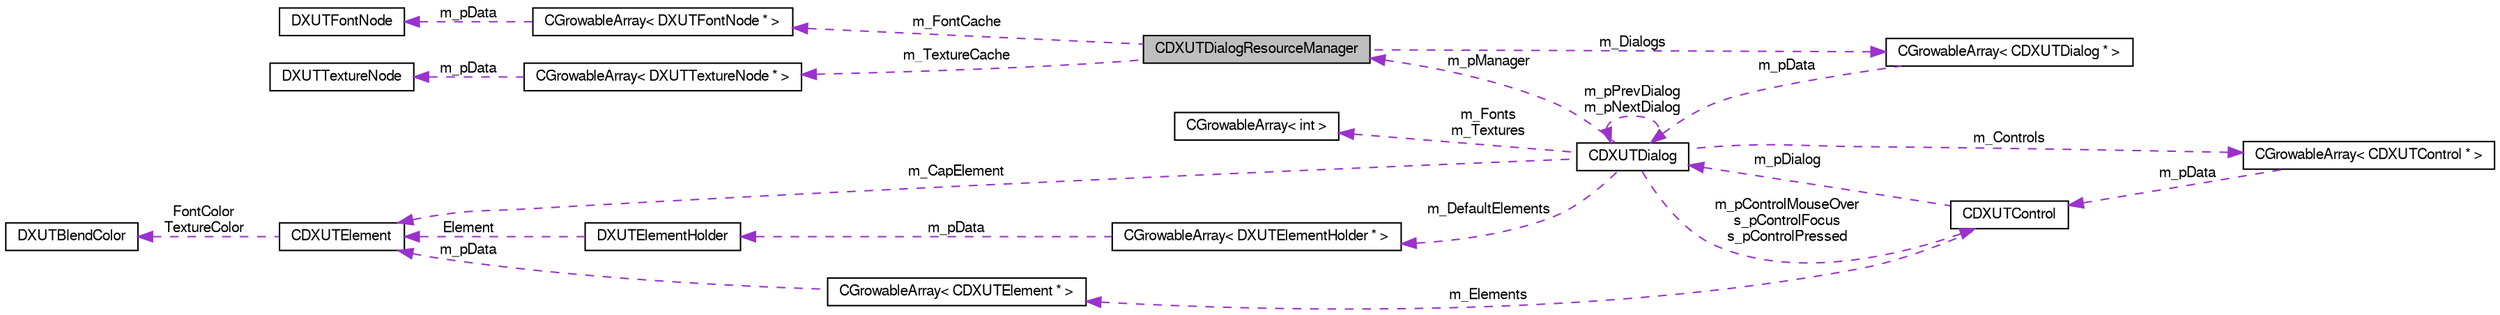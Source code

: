 digraph G
{
  edge [fontname="FreeSans",fontsize="10",labelfontname="FreeSans",labelfontsize="10"];
  node [fontname="FreeSans",fontsize="10",shape=record];
  rankdir=LR;
  Node1 [label="CDXUTDialogResourceManager",height=0.2,width=0.4,color="black", fillcolor="grey75", style="filled" fontcolor="black"];
  Node2 -> Node1 [dir=back,color="darkorchid3",fontsize="10",style="dashed",label="m_Dialogs",fontname="FreeSans"];
  Node2 [label="CGrowableArray\< CDXUTDialog * \>",height=0.2,width=0.4,color="black", fillcolor="white", style="filled",URL="$class_c_growable_array.html"];
  Node3 -> Node2 [dir=back,color="darkorchid3",fontsize="10",style="dashed",label="m_pData",fontname="FreeSans"];
  Node3 [label="CDXUTDialog",height=0.2,width=0.4,color="black", fillcolor="white", style="filled",URL="$class_c_d_x_u_t_dialog.html"];
  Node4 -> Node3 [dir=back,color="darkorchid3",fontsize="10",style="dashed",label="m_Fonts\nm_Textures",fontname="FreeSans"];
  Node4 [label="CGrowableArray\< int \>",height=0.2,width=0.4,color="black", fillcolor="white", style="filled",URL="$class_c_growable_array.html"];
  Node5 -> Node3 [dir=back,color="darkorchid3",fontsize="10",style="dashed",label="m_Controls",fontname="FreeSans"];
  Node5 [label="CGrowableArray\< CDXUTControl * \>",height=0.2,width=0.4,color="black", fillcolor="white", style="filled",URL="$class_c_growable_array.html"];
  Node6 -> Node5 [dir=back,color="darkorchid3",fontsize="10",style="dashed",label="m_pData",fontname="FreeSans"];
  Node6 [label="CDXUTControl",height=0.2,width=0.4,color="black", fillcolor="white", style="filled",URL="$class_c_d_x_u_t_control.html"];
  Node7 -> Node6 [dir=back,color="darkorchid3",fontsize="10",style="dashed",label="m_Elements",fontname="FreeSans"];
  Node7 [label="CGrowableArray\< CDXUTElement * \>",height=0.2,width=0.4,color="black", fillcolor="white", style="filled",URL="$class_c_growable_array.html"];
  Node8 -> Node7 [dir=back,color="darkorchid3",fontsize="10",style="dashed",label="m_pData",fontname="FreeSans"];
  Node8 [label="CDXUTElement",height=0.2,width=0.4,color="black", fillcolor="white", style="filled",URL="$class_c_d_x_u_t_element.html"];
  Node9 -> Node8 [dir=back,color="darkorchid3",fontsize="10",style="dashed",label="FontColor\nTextureColor",fontname="FreeSans"];
  Node9 [label="DXUTBlendColor",height=0.2,width=0.4,color="black", fillcolor="white", style="filled",URL="$struct_d_x_u_t_blend_color.html"];
  Node3 -> Node6 [dir=back,color="darkorchid3",fontsize="10",style="dashed",label="m_pDialog",fontname="FreeSans"];
  Node6 -> Node3 [dir=back,color="darkorchid3",fontsize="10",style="dashed",label="m_pControlMouseOver\ns_pControlFocus\ns_pControlPressed",fontname="FreeSans"];
  Node1 -> Node3 [dir=back,color="darkorchid3",fontsize="10",style="dashed",label="m_pManager",fontname="FreeSans"];
  Node3 -> Node3 [dir=back,color="darkorchid3",fontsize="10",style="dashed",label="m_pPrevDialog\nm_pNextDialog",fontname="FreeSans"];
  Node8 -> Node3 [dir=back,color="darkorchid3",fontsize="10",style="dashed",label="m_CapElement",fontname="FreeSans"];
  Node10 -> Node3 [dir=back,color="darkorchid3",fontsize="10",style="dashed",label="m_DefaultElements",fontname="FreeSans"];
  Node10 [label="CGrowableArray\< DXUTElementHolder * \>",height=0.2,width=0.4,color="black", fillcolor="white", style="filled",URL="$class_c_growable_array.html"];
  Node11 -> Node10 [dir=back,color="darkorchid3",fontsize="10",style="dashed",label="m_pData",fontname="FreeSans"];
  Node11 [label="DXUTElementHolder",height=0.2,width=0.4,color="black", fillcolor="white", style="filled",URL="$struct_d_x_u_t_element_holder.html"];
  Node8 -> Node11 [dir=back,color="darkorchid3",fontsize="10",style="dashed",label="Element",fontname="FreeSans"];
  Node12 -> Node1 [dir=back,color="darkorchid3",fontsize="10",style="dashed",label="m_FontCache",fontname="FreeSans"];
  Node12 [label="CGrowableArray\< DXUTFontNode * \>",height=0.2,width=0.4,color="black", fillcolor="white", style="filled",URL="$class_c_growable_array.html"];
  Node13 -> Node12 [dir=back,color="darkorchid3",fontsize="10",style="dashed",label="m_pData",fontname="FreeSans"];
  Node13 [label="DXUTFontNode",height=0.2,width=0.4,color="black", fillcolor="white", style="filled",URL="$struct_d_x_u_t_font_node.html"];
  Node14 -> Node1 [dir=back,color="darkorchid3",fontsize="10",style="dashed",label="m_TextureCache",fontname="FreeSans"];
  Node14 [label="CGrowableArray\< DXUTTextureNode * \>",height=0.2,width=0.4,color="black", fillcolor="white", style="filled",URL="$class_c_growable_array.html"];
  Node15 -> Node14 [dir=back,color="darkorchid3",fontsize="10",style="dashed",label="m_pData",fontname="FreeSans"];
  Node15 [label="DXUTTextureNode",height=0.2,width=0.4,color="black", fillcolor="white", style="filled",URL="$struct_d_x_u_t_texture_node.html"];
}
